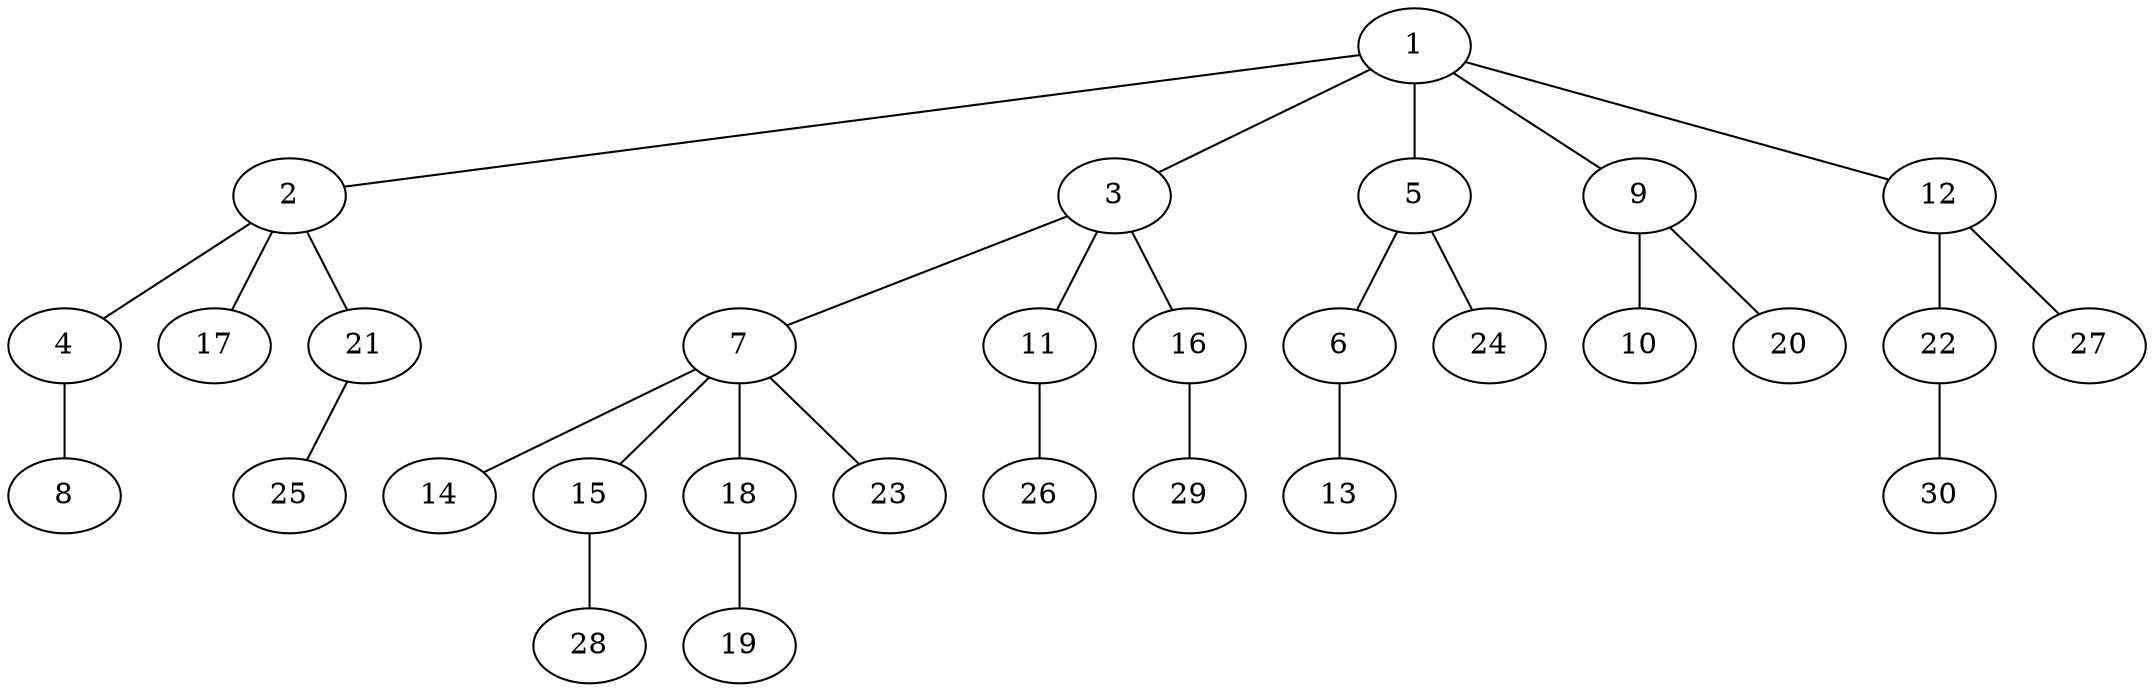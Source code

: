 graph graphname {1--2
1--3
1--5
1--9
1--12
2--4
2--17
2--21
3--7
3--11
3--16
4--8
5--6
5--24
6--13
7--14
7--15
7--18
7--23
9--10
9--20
11--26
12--22
12--27
15--28
16--29
18--19
21--25
22--30
}